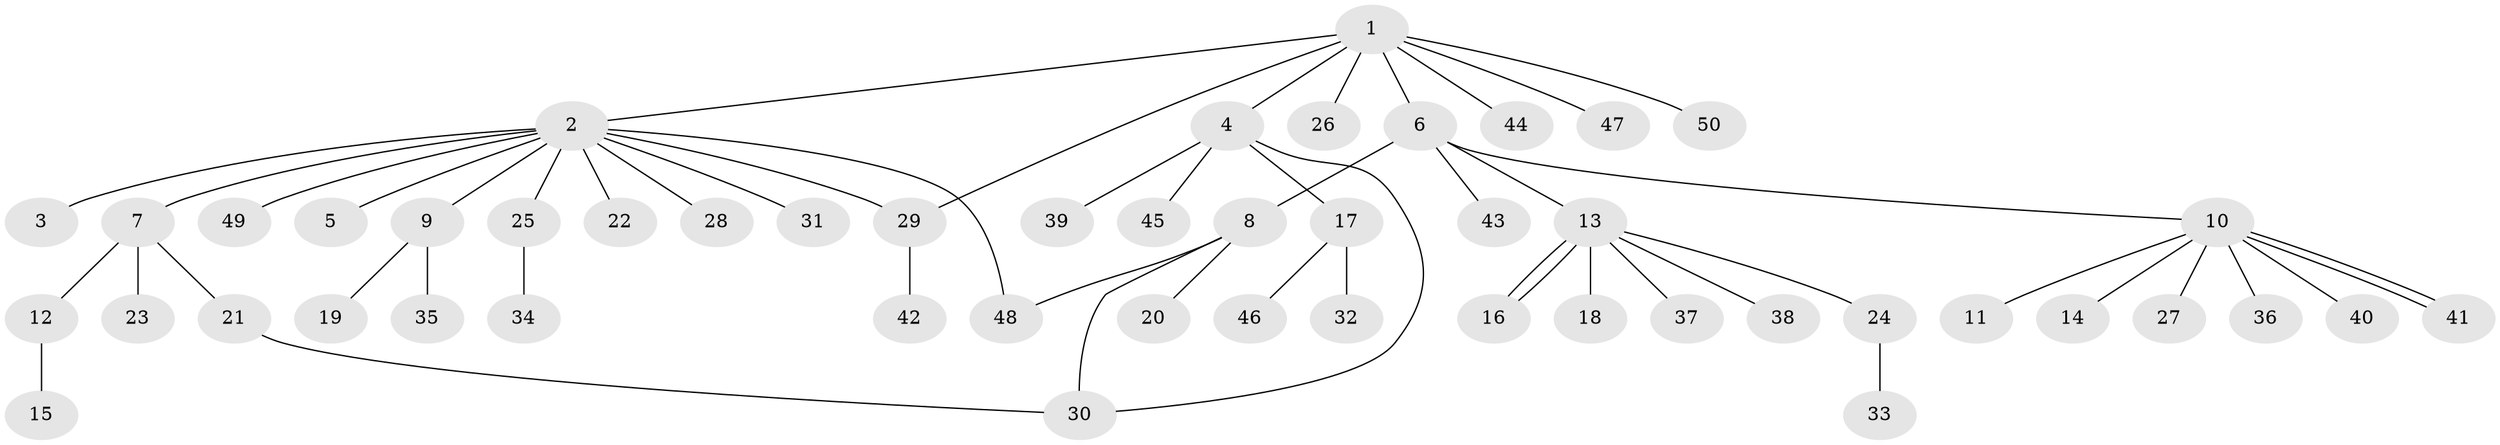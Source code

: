 // Generated by graph-tools (version 1.1) at 2025/25/03/09/25 03:25:59]
// undirected, 50 vertices, 55 edges
graph export_dot {
graph [start="1"]
  node [color=gray90,style=filled];
  1;
  2;
  3;
  4;
  5;
  6;
  7;
  8;
  9;
  10;
  11;
  12;
  13;
  14;
  15;
  16;
  17;
  18;
  19;
  20;
  21;
  22;
  23;
  24;
  25;
  26;
  27;
  28;
  29;
  30;
  31;
  32;
  33;
  34;
  35;
  36;
  37;
  38;
  39;
  40;
  41;
  42;
  43;
  44;
  45;
  46;
  47;
  48;
  49;
  50;
  1 -- 2;
  1 -- 4;
  1 -- 6;
  1 -- 26;
  1 -- 29;
  1 -- 44;
  1 -- 47;
  1 -- 50;
  2 -- 3;
  2 -- 5;
  2 -- 7;
  2 -- 9;
  2 -- 22;
  2 -- 25;
  2 -- 28;
  2 -- 29;
  2 -- 31;
  2 -- 48;
  2 -- 49;
  4 -- 17;
  4 -- 30;
  4 -- 39;
  4 -- 45;
  6 -- 8;
  6 -- 10;
  6 -- 13;
  6 -- 43;
  7 -- 12;
  7 -- 21;
  7 -- 23;
  8 -- 20;
  8 -- 30;
  8 -- 48;
  9 -- 19;
  9 -- 35;
  10 -- 11;
  10 -- 14;
  10 -- 27;
  10 -- 36;
  10 -- 40;
  10 -- 41;
  10 -- 41;
  12 -- 15;
  13 -- 16;
  13 -- 16;
  13 -- 18;
  13 -- 24;
  13 -- 37;
  13 -- 38;
  17 -- 32;
  17 -- 46;
  21 -- 30;
  24 -- 33;
  25 -- 34;
  29 -- 42;
}
